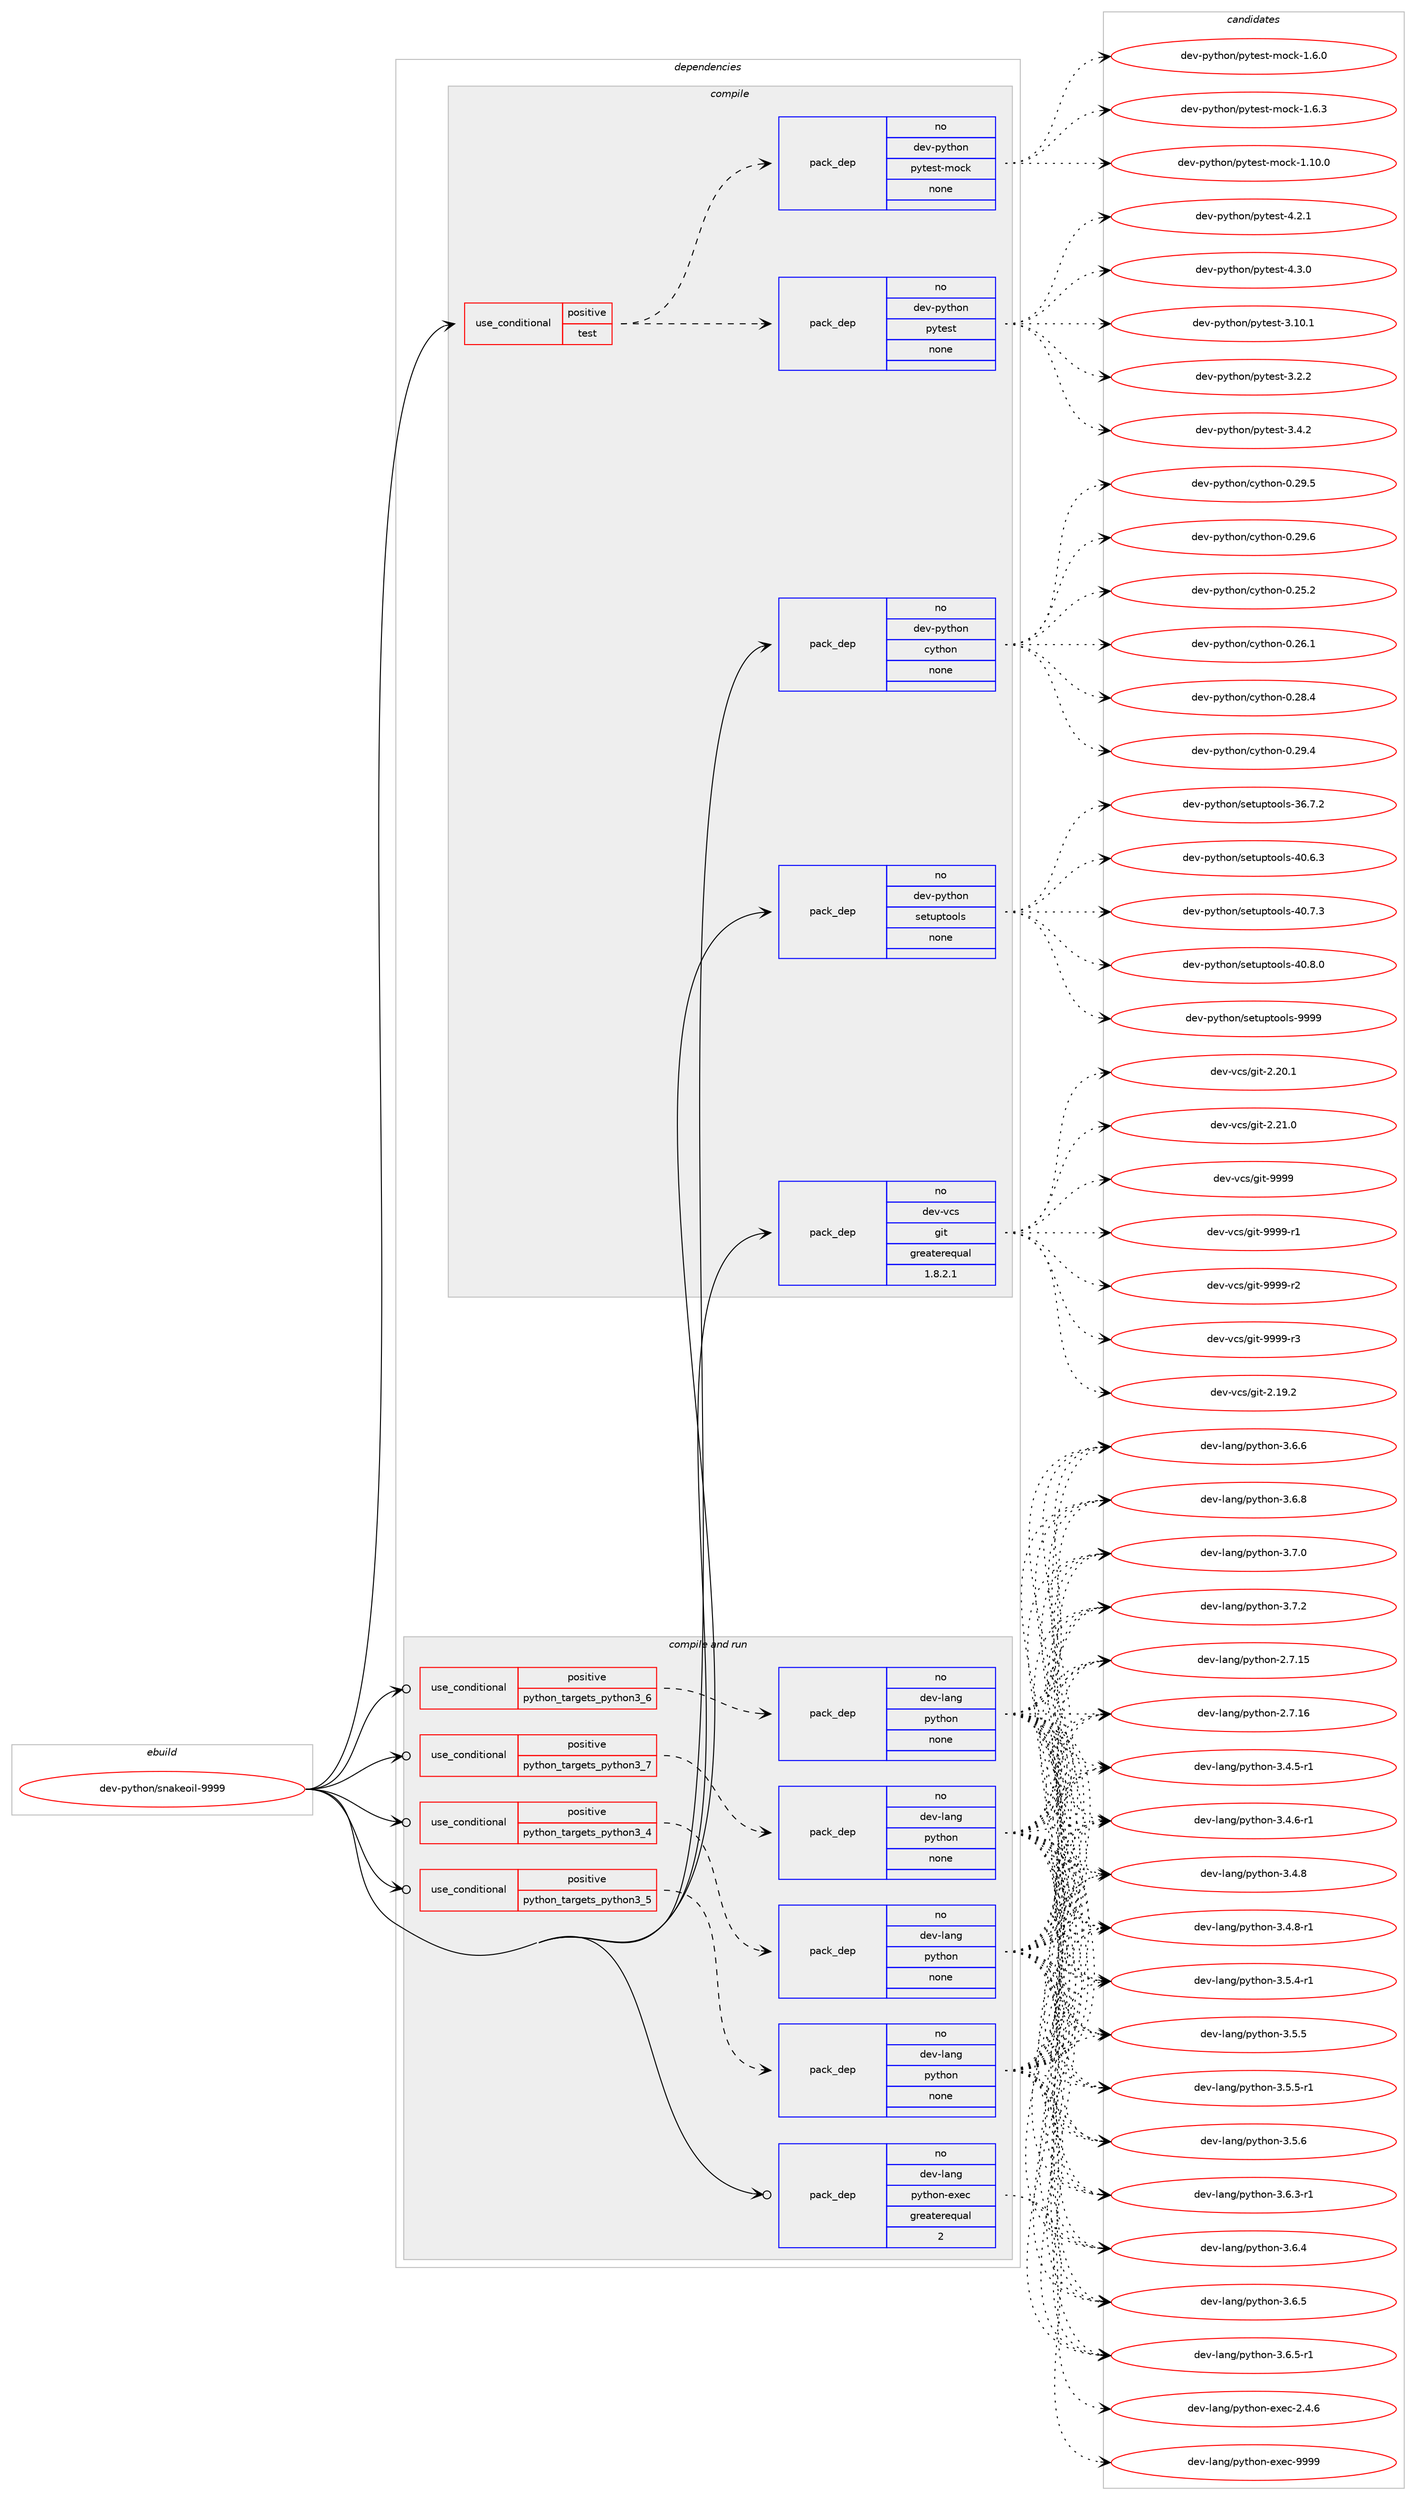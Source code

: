 digraph prolog {

# *************
# Graph options
# *************

newrank=true;
concentrate=true;
compound=true;
graph [rankdir=LR,fontname=Helvetica,fontsize=10,ranksep=1.5];#, ranksep=2.5, nodesep=0.2];
edge  [arrowhead=vee];
node  [fontname=Helvetica,fontsize=10];

# **********
# The ebuild
# **********

subgraph cluster_leftcol {
color=gray;
rank=same;
label=<<i>ebuild</i>>;
id [label="dev-python/snakeoil-9999", color=red, width=4, href="../dev-python/snakeoil-9999.svg"];
}

# ****************
# The dependencies
# ****************

subgraph cluster_midcol {
color=gray;
label=<<i>dependencies</i>>;
subgraph cluster_compile {
fillcolor="#eeeeee";
style=filled;
label=<<i>compile</i>>;
subgraph cond384721 {
dependency1441509 [label=<<TABLE BORDER="0" CELLBORDER="1" CELLSPACING="0" CELLPADDING="4"><TR><TD ROWSPAN="3" CELLPADDING="10">use_conditional</TD></TR><TR><TD>positive</TD></TR><TR><TD>test</TD></TR></TABLE>>, shape=none, color=red];
subgraph pack1033426 {
dependency1441510 [label=<<TABLE BORDER="0" CELLBORDER="1" CELLSPACING="0" CELLPADDING="4" WIDTH="220"><TR><TD ROWSPAN="6" CELLPADDING="30">pack_dep</TD></TR><TR><TD WIDTH="110">no</TD></TR><TR><TD>dev-python</TD></TR><TR><TD>pytest</TD></TR><TR><TD>none</TD></TR><TR><TD></TD></TR></TABLE>>, shape=none, color=blue];
}
dependency1441509:e -> dependency1441510:w [weight=20,style="dashed",arrowhead="vee"];
subgraph pack1033427 {
dependency1441511 [label=<<TABLE BORDER="0" CELLBORDER="1" CELLSPACING="0" CELLPADDING="4" WIDTH="220"><TR><TD ROWSPAN="6" CELLPADDING="30">pack_dep</TD></TR><TR><TD WIDTH="110">no</TD></TR><TR><TD>dev-python</TD></TR><TR><TD>pytest-mock</TD></TR><TR><TD>none</TD></TR><TR><TD></TD></TR></TABLE>>, shape=none, color=blue];
}
dependency1441509:e -> dependency1441511:w [weight=20,style="dashed",arrowhead="vee"];
}
id:e -> dependency1441509:w [weight=20,style="solid",arrowhead="vee"];
subgraph pack1033428 {
dependency1441512 [label=<<TABLE BORDER="0" CELLBORDER="1" CELLSPACING="0" CELLPADDING="4" WIDTH="220"><TR><TD ROWSPAN="6" CELLPADDING="30">pack_dep</TD></TR><TR><TD WIDTH="110">no</TD></TR><TR><TD>dev-python</TD></TR><TR><TD>cython</TD></TR><TR><TD>none</TD></TR><TR><TD></TD></TR></TABLE>>, shape=none, color=blue];
}
id:e -> dependency1441512:w [weight=20,style="solid",arrowhead="vee"];
subgraph pack1033429 {
dependency1441513 [label=<<TABLE BORDER="0" CELLBORDER="1" CELLSPACING="0" CELLPADDING="4" WIDTH="220"><TR><TD ROWSPAN="6" CELLPADDING="30">pack_dep</TD></TR><TR><TD WIDTH="110">no</TD></TR><TR><TD>dev-python</TD></TR><TR><TD>setuptools</TD></TR><TR><TD>none</TD></TR><TR><TD></TD></TR></TABLE>>, shape=none, color=blue];
}
id:e -> dependency1441513:w [weight=20,style="solid",arrowhead="vee"];
subgraph pack1033430 {
dependency1441514 [label=<<TABLE BORDER="0" CELLBORDER="1" CELLSPACING="0" CELLPADDING="4" WIDTH="220"><TR><TD ROWSPAN="6" CELLPADDING="30">pack_dep</TD></TR><TR><TD WIDTH="110">no</TD></TR><TR><TD>dev-vcs</TD></TR><TR><TD>git</TD></TR><TR><TD>greaterequal</TD></TR><TR><TD>1.8.2.1</TD></TR></TABLE>>, shape=none, color=blue];
}
id:e -> dependency1441514:w [weight=20,style="solid",arrowhead="vee"];
}
subgraph cluster_compileandrun {
fillcolor="#eeeeee";
style=filled;
label=<<i>compile and run</i>>;
subgraph cond384722 {
dependency1441515 [label=<<TABLE BORDER="0" CELLBORDER="1" CELLSPACING="0" CELLPADDING="4"><TR><TD ROWSPAN="3" CELLPADDING="10">use_conditional</TD></TR><TR><TD>positive</TD></TR><TR><TD>python_targets_python3_4</TD></TR></TABLE>>, shape=none, color=red];
subgraph pack1033431 {
dependency1441516 [label=<<TABLE BORDER="0" CELLBORDER="1" CELLSPACING="0" CELLPADDING="4" WIDTH="220"><TR><TD ROWSPAN="6" CELLPADDING="30">pack_dep</TD></TR><TR><TD WIDTH="110">no</TD></TR><TR><TD>dev-lang</TD></TR><TR><TD>python</TD></TR><TR><TD>none</TD></TR><TR><TD></TD></TR></TABLE>>, shape=none, color=blue];
}
dependency1441515:e -> dependency1441516:w [weight=20,style="dashed",arrowhead="vee"];
}
id:e -> dependency1441515:w [weight=20,style="solid",arrowhead="odotvee"];
subgraph cond384723 {
dependency1441517 [label=<<TABLE BORDER="0" CELLBORDER="1" CELLSPACING="0" CELLPADDING="4"><TR><TD ROWSPAN="3" CELLPADDING="10">use_conditional</TD></TR><TR><TD>positive</TD></TR><TR><TD>python_targets_python3_5</TD></TR></TABLE>>, shape=none, color=red];
subgraph pack1033432 {
dependency1441518 [label=<<TABLE BORDER="0" CELLBORDER="1" CELLSPACING="0" CELLPADDING="4" WIDTH="220"><TR><TD ROWSPAN="6" CELLPADDING="30">pack_dep</TD></TR><TR><TD WIDTH="110">no</TD></TR><TR><TD>dev-lang</TD></TR><TR><TD>python</TD></TR><TR><TD>none</TD></TR><TR><TD></TD></TR></TABLE>>, shape=none, color=blue];
}
dependency1441517:e -> dependency1441518:w [weight=20,style="dashed",arrowhead="vee"];
}
id:e -> dependency1441517:w [weight=20,style="solid",arrowhead="odotvee"];
subgraph cond384724 {
dependency1441519 [label=<<TABLE BORDER="0" CELLBORDER="1" CELLSPACING="0" CELLPADDING="4"><TR><TD ROWSPAN="3" CELLPADDING="10">use_conditional</TD></TR><TR><TD>positive</TD></TR><TR><TD>python_targets_python3_6</TD></TR></TABLE>>, shape=none, color=red];
subgraph pack1033433 {
dependency1441520 [label=<<TABLE BORDER="0" CELLBORDER="1" CELLSPACING="0" CELLPADDING="4" WIDTH="220"><TR><TD ROWSPAN="6" CELLPADDING="30">pack_dep</TD></TR><TR><TD WIDTH="110">no</TD></TR><TR><TD>dev-lang</TD></TR><TR><TD>python</TD></TR><TR><TD>none</TD></TR><TR><TD></TD></TR></TABLE>>, shape=none, color=blue];
}
dependency1441519:e -> dependency1441520:w [weight=20,style="dashed",arrowhead="vee"];
}
id:e -> dependency1441519:w [weight=20,style="solid",arrowhead="odotvee"];
subgraph cond384725 {
dependency1441521 [label=<<TABLE BORDER="0" CELLBORDER="1" CELLSPACING="0" CELLPADDING="4"><TR><TD ROWSPAN="3" CELLPADDING="10">use_conditional</TD></TR><TR><TD>positive</TD></TR><TR><TD>python_targets_python3_7</TD></TR></TABLE>>, shape=none, color=red];
subgraph pack1033434 {
dependency1441522 [label=<<TABLE BORDER="0" CELLBORDER="1" CELLSPACING="0" CELLPADDING="4" WIDTH="220"><TR><TD ROWSPAN="6" CELLPADDING="30">pack_dep</TD></TR><TR><TD WIDTH="110">no</TD></TR><TR><TD>dev-lang</TD></TR><TR><TD>python</TD></TR><TR><TD>none</TD></TR><TR><TD></TD></TR></TABLE>>, shape=none, color=blue];
}
dependency1441521:e -> dependency1441522:w [weight=20,style="dashed",arrowhead="vee"];
}
id:e -> dependency1441521:w [weight=20,style="solid",arrowhead="odotvee"];
subgraph pack1033435 {
dependency1441523 [label=<<TABLE BORDER="0" CELLBORDER="1" CELLSPACING="0" CELLPADDING="4" WIDTH="220"><TR><TD ROWSPAN="6" CELLPADDING="30">pack_dep</TD></TR><TR><TD WIDTH="110">no</TD></TR><TR><TD>dev-lang</TD></TR><TR><TD>python-exec</TD></TR><TR><TD>greaterequal</TD></TR><TR><TD>2</TD></TR></TABLE>>, shape=none, color=blue];
}
id:e -> dependency1441523:w [weight=20,style="solid",arrowhead="odotvee"];
}
subgraph cluster_run {
fillcolor="#eeeeee";
style=filled;
label=<<i>run</i>>;
}
}

# **************
# The candidates
# **************

subgraph cluster_choices {
rank=same;
color=gray;
label=<<i>candidates</i>>;

subgraph choice1033426 {
color=black;
nodesep=1;
choice100101118451121211161041111104711212111610111511645514649484649 [label="dev-python/pytest-3.10.1", color=red, width=4,href="../dev-python/pytest-3.10.1.svg"];
choice1001011184511212111610411111047112121116101115116455146504650 [label="dev-python/pytest-3.2.2", color=red, width=4,href="../dev-python/pytest-3.2.2.svg"];
choice1001011184511212111610411111047112121116101115116455146524650 [label="dev-python/pytest-3.4.2", color=red, width=4,href="../dev-python/pytest-3.4.2.svg"];
choice1001011184511212111610411111047112121116101115116455246504649 [label="dev-python/pytest-4.2.1", color=red, width=4,href="../dev-python/pytest-4.2.1.svg"];
choice1001011184511212111610411111047112121116101115116455246514648 [label="dev-python/pytest-4.3.0", color=red, width=4,href="../dev-python/pytest-4.3.0.svg"];
dependency1441510:e -> choice100101118451121211161041111104711212111610111511645514649484649:w [style=dotted,weight="100"];
dependency1441510:e -> choice1001011184511212111610411111047112121116101115116455146504650:w [style=dotted,weight="100"];
dependency1441510:e -> choice1001011184511212111610411111047112121116101115116455146524650:w [style=dotted,weight="100"];
dependency1441510:e -> choice1001011184511212111610411111047112121116101115116455246504649:w [style=dotted,weight="100"];
dependency1441510:e -> choice1001011184511212111610411111047112121116101115116455246514648:w [style=dotted,weight="100"];
}
subgraph choice1033427 {
color=black;
nodesep=1;
choice1001011184511212111610411111047112121116101115116451091119910745494649484648 [label="dev-python/pytest-mock-1.10.0", color=red, width=4,href="../dev-python/pytest-mock-1.10.0.svg"];
choice10010111845112121116104111110471121211161011151164510911199107454946544648 [label="dev-python/pytest-mock-1.6.0", color=red, width=4,href="../dev-python/pytest-mock-1.6.0.svg"];
choice10010111845112121116104111110471121211161011151164510911199107454946544651 [label="dev-python/pytest-mock-1.6.3", color=red, width=4,href="../dev-python/pytest-mock-1.6.3.svg"];
dependency1441511:e -> choice1001011184511212111610411111047112121116101115116451091119910745494649484648:w [style=dotted,weight="100"];
dependency1441511:e -> choice10010111845112121116104111110471121211161011151164510911199107454946544648:w [style=dotted,weight="100"];
dependency1441511:e -> choice10010111845112121116104111110471121211161011151164510911199107454946544651:w [style=dotted,weight="100"];
}
subgraph choice1033428 {
color=black;
nodesep=1;
choice10010111845112121116104111110479912111610411111045484650534650 [label="dev-python/cython-0.25.2", color=red, width=4,href="../dev-python/cython-0.25.2.svg"];
choice10010111845112121116104111110479912111610411111045484650544649 [label="dev-python/cython-0.26.1", color=red, width=4,href="../dev-python/cython-0.26.1.svg"];
choice10010111845112121116104111110479912111610411111045484650564652 [label="dev-python/cython-0.28.4", color=red, width=4,href="../dev-python/cython-0.28.4.svg"];
choice10010111845112121116104111110479912111610411111045484650574652 [label="dev-python/cython-0.29.4", color=red, width=4,href="../dev-python/cython-0.29.4.svg"];
choice10010111845112121116104111110479912111610411111045484650574653 [label="dev-python/cython-0.29.5", color=red, width=4,href="../dev-python/cython-0.29.5.svg"];
choice10010111845112121116104111110479912111610411111045484650574654 [label="dev-python/cython-0.29.6", color=red, width=4,href="../dev-python/cython-0.29.6.svg"];
dependency1441512:e -> choice10010111845112121116104111110479912111610411111045484650534650:w [style=dotted,weight="100"];
dependency1441512:e -> choice10010111845112121116104111110479912111610411111045484650544649:w [style=dotted,weight="100"];
dependency1441512:e -> choice10010111845112121116104111110479912111610411111045484650564652:w [style=dotted,weight="100"];
dependency1441512:e -> choice10010111845112121116104111110479912111610411111045484650574652:w [style=dotted,weight="100"];
dependency1441512:e -> choice10010111845112121116104111110479912111610411111045484650574653:w [style=dotted,weight="100"];
dependency1441512:e -> choice10010111845112121116104111110479912111610411111045484650574654:w [style=dotted,weight="100"];
}
subgraph choice1033429 {
color=black;
nodesep=1;
choice100101118451121211161041111104711510111611711211611111110811545515446554650 [label="dev-python/setuptools-36.7.2", color=red, width=4,href="../dev-python/setuptools-36.7.2.svg"];
choice100101118451121211161041111104711510111611711211611111110811545524846544651 [label="dev-python/setuptools-40.6.3", color=red, width=4,href="../dev-python/setuptools-40.6.3.svg"];
choice100101118451121211161041111104711510111611711211611111110811545524846554651 [label="dev-python/setuptools-40.7.3", color=red, width=4,href="../dev-python/setuptools-40.7.3.svg"];
choice100101118451121211161041111104711510111611711211611111110811545524846564648 [label="dev-python/setuptools-40.8.0", color=red, width=4,href="../dev-python/setuptools-40.8.0.svg"];
choice10010111845112121116104111110471151011161171121161111111081154557575757 [label="dev-python/setuptools-9999", color=red, width=4,href="../dev-python/setuptools-9999.svg"];
dependency1441513:e -> choice100101118451121211161041111104711510111611711211611111110811545515446554650:w [style=dotted,weight="100"];
dependency1441513:e -> choice100101118451121211161041111104711510111611711211611111110811545524846544651:w [style=dotted,weight="100"];
dependency1441513:e -> choice100101118451121211161041111104711510111611711211611111110811545524846554651:w [style=dotted,weight="100"];
dependency1441513:e -> choice100101118451121211161041111104711510111611711211611111110811545524846564648:w [style=dotted,weight="100"];
dependency1441513:e -> choice10010111845112121116104111110471151011161171121161111111081154557575757:w [style=dotted,weight="100"];
}
subgraph choice1033430 {
color=black;
nodesep=1;
choice10010111845118991154710310511645504649574650 [label="dev-vcs/git-2.19.2", color=red, width=4,href="../dev-vcs/git-2.19.2.svg"];
choice10010111845118991154710310511645504650484649 [label="dev-vcs/git-2.20.1", color=red, width=4,href="../dev-vcs/git-2.20.1.svg"];
choice10010111845118991154710310511645504650494648 [label="dev-vcs/git-2.21.0", color=red, width=4,href="../dev-vcs/git-2.21.0.svg"];
choice1001011184511899115471031051164557575757 [label="dev-vcs/git-9999", color=red, width=4,href="../dev-vcs/git-9999.svg"];
choice10010111845118991154710310511645575757574511449 [label="dev-vcs/git-9999-r1", color=red, width=4,href="../dev-vcs/git-9999-r1.svg"];
choice10010111845118991154710310511645575757574511450 [label="dev-vcs/git-9999-r2", color=red, width=4,href="../dev-vcs/git-9999-r2.svg"];
choice10010111845118991154710310511645575757574511451 [label="dev-vcs/git-9999-r3", color=red, width=4,href="../dev-vcs/git-9999-r3.svg"];
dependency1441514:e -> choice10010111845118991154710310511645504649574650:w [style=dotted,weight="100"];
dependency1441514:e -> choice10010111845118991154710310511645504650484649:w [style=dotted,weight="100"];
dependency1441514:e -> choice10010111845118991154710310511645504650494648:w [style=dotted,weight="100"];
dependency1441514:e -> choice1001011184511899115471031051164557575757:w [style=dotted,weight="100"];
dependency1441514:e -> choice10010111845118991154710310511645575757574511449:w [style=dotted,weight="100"];
dependency1441514:e -> choice10010111845118991154710310511645575757574511450:w [style=dotted,weight="100"];
dependency1441514:e -> choice10010111845118991154710310511645575757574511451:w [style=dotted,weight="100"];
}
subgraph choice1033431 {
color=black;
nodesep=1;
choice10010111845108971101034711212111610411111045504655464953 [label="dev-lang/python-2.7.15", color=red, width=4,href="../dev-lang/python-2.7.15.svg"];
choice10010111845108971101034711212111610411111045504655464954 [label="dev-lang/python-2.7.16", color=red, width=4,href="../dev-lang/python-2.7.16.svg"];
choice1001011184510897110103471121211161041111104551465246534511449 [label="dev-lang/python-3.4.5-r1", color=red, width=4,href="../dev-lang/python-3.4.5-r1.svg"];
choice1001011184510897110103471121211161041111104551465246544511449 [label="dev-lang/python-3.4.6-r1", color=red, width=4,href="../dev-lang/python-3.4.6-r1.svg"];
choice100101118451089711010347112121116104111110455146524656 [label="dev-lang/python-3.4.8", color=red, width=4,href="../dev-lang/python-3.4.8.svg"];
choice1001011184510897110103471121211161041111104551465246564511449 [label="dev-lang/python-3.4.8-r1", color=red, width=4,href="../dev-lang/python-3.4.8-r1.svg"];
choice1001011184510897110103471121211161041111104551465346524511449 [label="dev-lang/python-3.5.4-r1", color=red, width=4,href="../dev-lang/python-3.5.4-r1.svg"];
choice100101118451089711010347112121116104111110455146534653 [label="dev-lang/python-3.5.5", color=red, width=4,href="../dev-lang/python-3.5.5.svg"];
choice1001011184510897110103471121211161041111104551465346534511449 [label="dev-lang/python-3.5.5-r1", color=red, width=4,href="../dev-lang/python-3.5.5-r1.svg"];
choice100101118451089711010347112121116104111110455146534654 [label="dev-lang/python-3.5.6", color=red, width=4,href="../dev-lang/python-3.5.6.svg"];
choice1001011184510897110103471121211161041111104551465446514511449 [label="dev-lang/python-3.6.3-r1", color=red, width=4,href="../dev-lang/python-3.6.3-r1.svg"];
choice100101118451089711010347112121116104111110455146544652 [label="dev-lang/python-3.6.4", color=red, width=4,href="../dev-lang/python-3.6.4.svg"];
choice100101118451089711010347112121116104111110455146544653 [label="dev-lang/python-3.6.5", color=red, width=4,href="../dev-lang/python-3.6.5.svg"];
choice1001011184510897110103471121211161041111104551465446534511449 [label="dev-lang/python-3.6.5-r1", color=red, width=4,href="../dev-lang/python-3.6.5-r1.svg"];
choice100101118451089711010347112121116104111110455146544654 [label="dev-lang/python-3.6.6", color=red, width=4,href="../dev-lang/python-3.6.6.svg"];
choice100101118451089711010347112121116104111110455146544656 [label="dev-lang/python-3.6.8", color=red, width=4,href="../dev-lang/python-3.6.8.svg"];
choice100101118451089711010347112121116104111110455146554648 [label="dev-lang/python-3.7.0", color=red, width=4,href="../dev-lang/python-3.7.0.svg"];
choice100101118451089711010347112121116104111110455146554650 [label="dev-lang/python-3.7.2", color=red, width=4,href="../dev-lang/python-3.7.2.svg"];
dependency1441516:e -> choice10010111845108971101034711212111610411111045504655464953:w [style=dotted,weight="100"];
dependency1441516:e -> choice10010111845108971101034711212111610411111045504655464954:w [style=dotted,weight="100"];
dependency1441516:e -> choice1001011184510897110103471121211161041111104551465246534511449:w [style=dotted,weight="100"];
dependency1441516:e -> choice1001011184510897110103471121211161041111104551465246544511449:w [style=dotted,weight="100"];
dependency1441516:e -> choice100101118451089711010347112121116104111110455146524656:w [style=dotted,weight="100"];
dependency1441516:e -> choice1001011184510897110103471121211161041111104551465246564511449:w [style=dotted,weight="100"];
dependency1441516:e -> choice1001011184510897110103471121211161041111104551465346524511449:w [style=dotted,weight="100"];
dependency1441516:e -> choice100101118451089711010347112121116104111110455146534653:w [style=dotted,weight="100"];
dependency1441516:e -> choice1001011184510897110103471121211161041111104551465346534511449:w [style=dotted,weight="100"];
dependency1441516:e -> choice100101118451089711010347112121116104111110455146534654:w [style=dotted,weight="100"];
dependency1441516:e -> choice1001011184510897110103471121211161041111104551465446514511449:w [style=dotted,weight="100"];
dependency1441516:e -> choice100101118451089711010347112121116104111110455146544652:w [style=dotted,weight="100"];
dependency1441516:e -> choice100101118451089711010347112121116104111110455146544653:w [style=dotted,weight="100"];
dependency1441516:e -> choice1001011184510897110103471121211161041111104551465446534511449:w [style=dotted,weight="100"];
dependency1441516:e -> choice100101118451089711010347112121116104111110455146544654:w [style=dotted,weight="100"];
dependency1441516:e -> choice100101118451089711010347112121116104111110455146544656:w [style=dotted,weight="100"];
dependency1441516:e -> choice100101118451089711010347112121116104111110455146554648:w [style=dotted,weight="100"];
dependency1441516:e -> choice100101118451089711010347112121116104111110455146554650:w [style=dotted,weight="100"];
}
subgraph choice1033432 {
color=black;
nodesep=1;
choice10010111845108971101034711212111610411111045504655464953 [label="dev-lang/python-2.7.15", color=red, width=4,href="../dev-lang/python-2.7.15.svg"];
choice10010111845108971101034711212111610411111045504655464954 [label="dev-lang/python-2.7.16", color=red, width=4,href="../dev-lang/python-2.7.16.svg"];
choice1001011184510897110103471121211161041111104551465246534511449 [label="dev-lang/python-3.4.5-r1", color=red, width=4,href="../dev-lang/python-3.4.5-r1.svg"];
choice1001011184510897110103471121211161041111104551465246544511449 [label="dev-lang/python-3.4.6-r1", color=red, width=4,href="../dev-lang/python-3.4.6-r1.svg"];
choice100101118451089711010347112121116104111110455146524656 [label="dev-lang/python-3.4.8", color=red, width=4,href="../dev-lang/python-3.4.8.svg"];
choice1001011184510897110103471121211161041111104551465246564511449 [label="dev-lang/python-3.4.8-r1", color=red, width=4,href="../dev-lang/python-3.4.8-r1.svg"];
choice1001011184510897110103471121211161041111104551465346524511449 [label="dev-lang/python-3.5.4-r1", color=red, width=4,href="../dev-lang/python-3.5.4-r1.svg"];
choice100101118451089711010347112121116104111110455146534653 [label="dev-lang/python-3.5.5", color=red, width=4,href="../dev-lang/python-3.5.5.svg"];
choice1001011184510897110103471121211161041111104551465346534511449 [label="dev-lang/python-3.5.5-r1", color=red, width=4,href="../dev-lang/python-3.5.5-r1.svg"];
choice100101118451089711010347112121116104111110455146534654 [label="dev-lang/python-3.5.6", color=red, width=4,href="../dev-lang/python-3.5.6.svg"];
choice1001011184510897110103471121211161041111104551465446514511449 [label="dev-lang/python-3.6.3-r1", color=red, width=4,href="../dev-lang/python-3.6.3-r1.svg"];
choice100101118451089711010347112121116104111110455146544652 [label="dev-lang/python-3.6.4", color=red, width=4,href="../dev-lang/python-3.6.4.svg"];
choice100101118451089711010347112121116104111110455146544653 [label="dev-lang/python-3.6.5", color=red, width=4,href="../dev-lang/python-3.6.5.svg"];
choice1001011184510897110103471121211161041111104551465446534511449 [label="dev-lang/python-3.6.5-r1", color=red, width=4,href="../dev-lang/python-3.6.5-r1.svg"];
choice100101118451089711010347112121116104111110455146544654 [label="dev-lang/python-3.6.6", color=red, width=4,href="../dev-lang/python-3.6.6.svg"];
choice100101118451089711010347112121116104111110455146544656 [label="dev-lang/python-3.6.8", color=red, width=4,href="../dev-lang/python-3.6.8.svg"];
choice100101118451089711010347112121116104111110455146554648 [label="dev-lang/python-3.7.0", color=red, width=4,href="../dev-lang/python-3.7.0.svg"];
choice100101118451089711010347112121116104111110455146554650 [label="dev-lang/python-3.7.2", color=red, width=4,href="../dev-lang/python-3.7.2.svg"];
dependency1441518:e -> choice10010111845108971101034711212111610411111045504655464953:w [style=dotted,weight="100"];
dependency1441518:e -> choice10010111845108971101034711212111610411111045504655464954:w [style=dotted,weight="100"];
dependency1441518:e -> choice1001011184510897110103471121211161041111104551465246534511449:w [style=dotted,weight="100"];
dependency1441518:e -> choice1001011184510897110103471121211161041111104551465246544511449:w [style=dotted,weight="100"];
dependency1441518:e -> choice100101118451089711010347112121116104111110455146524656:w [style=dotted,weight="100"];
dependency1441518:e -> choice1001011184510897110103471121211161041111104551465246564511449:w [style=dotted,weight="100"];
dependency1441518:e -> choice1001011184510897110103471121211161041111104551465346524511449:w [style=dotted,weight="100"];
dependency1441518:e -> choice100101118451089711010347112121116104111110455146534653:w [style=dotted,weight="100"];
dependency1441518:e -> choice1001011184510897110103471121211161041111104551465346534511449:w [style=dotted,weight="100"];
dependency1441518:e -> choice100101118451089711010347112121116104111110455146534654:w [style=dotted,weight="100"];
dependency1441518:e -> choice1001011184510897110103471121211161041111104551465446514511449:w [style=dotted,weight="100"];
dependency1441518:e -> choice100101118451089711010347112121116104111110455146544652:w [style=dotted,weight="100"];
dependency1441518:e -> choice100101118451089711010347112121116104111110455146544653:w [style=dotted,weight="100"];
dependency1441518:e -> choice1001011184510897110103471121211161041111104551465446534511449:w [style=dotted,weight="100"];
dependency1441518:e -> choice100101118451089711010347112121116104111110455146544654:w [style=dotted,weight="100"];
dependency1441518:e -> choice100101118451089711010347112121116104111110455146544656:w [style=dotted,weight="100"];
dependency1441518:e -> choice100101118451089711010347112121116104111110455146554648:w [style=dotted,weight="100"];
dependency1441518:e -> choice100101118451089711010347112121116104111110455146554650:w [style=dotted,weight="100"];
}
subgraph choice1033433 {
color=black;
nodesep=1;
choice10010111845108971101034711212111610411111045504655464953 [label="dev-lang/python-2.7.15", color=red, width=4,href="../dev-lang/python-2.7.15.svg"];
choice10010111845108971101034711212111610411111045504655464954 [label="dev-lang/python-2.7.16", color=red, width=4,href="../dev-lang/python-2.7.16.svg"];
choice1001011184510897110103471121211161041111104551465246534511449 [label="dev-lang/python-3.4.5-r1", color=red, width=4,href="../dev-lang/python-3.4.5-r1.svg"];
choice1001011184510897110103471121211161041111104551465246544511449 [label="dev-lang/python-3.4.6-r1", color=red, width=4,href="../dev-lang/python-3.4.6-r1.svg"];
choice100101118451089711010347112121116104111110455146524656 [label="dev-lang/python-3.4.8", color=red, width=4,href="../dev-lang/python-3.4.8.svg"];
choice1001011184510897110103471121211161041111104551465246564511449 [label="dev-lang/python-3.4.8-r1", color=red, width=4,href="../dev-lang/python-3.4.8-r1.svg"];
choice1001011184510897110103471121211161041111104551465346524511449 [label="dev-lang/python-3.5.4-r1", color=red, width=4,href="../dev-lang/python-3.5.4-r1.svg"];
choice100101118451089711010347112121116104111110455146534653 [label="dev-lang/python-3.5.5", color=red, width=4,href="../dev-lang/python-3.5.5.svg"];
choice1001011184510897110103471121211161041111104551465346534511449 [label="dev-lang/python-3.5.5-r1", color=red, width=4,href="../dev-lang/python-3.5.5-r1.svg"];
choice100101118451089711010347112121116104111110455146534654 [label="dev-lang/python-3.5.6", color=red, width=4,href="../dev-lang/python-3.5.6.svg"];
choice1001011184510897110103471121211161041111104551465446514511449 [label="dev-lang/python-3.6.3-r1", color=red, width=4,href="../dev-lang/python-3.6.3-r1.svg"];
choice100101118451089711010347112121116104111110455146544652 [label="dev-lang/python-3.6.4", color=red, width=4,href="../dev-lang/python-3.6.4.svg"];
choice100101118451089711010347112121116104111110455146544653 [label="dev-lang/python-3.6.5", color=red, width=4,href="../dev-lang/python-3.6.5.svg"];
choice1001011184510897110103471121211161041111104551465446534511449 [label="dev-lang/python-3.6.5-r1", color=red, width=4,href="../dev-lang/python-3.6.5-r1.svg"];
choice100101118451089711010347112121116104111110455146544654 [label="dev-lang/python-3.6.6", color=red, width=4,href="../dev-lang/python-3.6.6.svg"];
choice100101118451089711010347112121116104111110455146544656 [label="dev-lang/python-3.6.8", color=red, width=4,href="../dev-lang/python-3.6.8.svg"];
choice100101118451089711010347112121116104111110455146554648 [label="dev-lang/python-3.7.0", color=red, width=4,href="../dev-lang/python-3.7.0.svg"];
choice100101118451089711010347112121116104111110455146554650 [label="dev-lang/python-3.7.2", color=red, width=4,href="../dev-lang/python-3.7.2.svg"];
dependency1441520:e -> choice10010111845108971101034711212111610411111045504655464953:w [style=dotted,weight="100"];
dependency1441520:e -> choice10010111845108971101034711212111610411111045504655464954:w [style=dotted,weight="100"];
dependency1441520:e -> choice1001011184510897110103471121211161041111104551465246534511449:w [style=dotted,weight="100"];
dependency1441520:e -> choice1001011184510897110103471121211161041111104551465246544511449:w [style=dotted,weight="100"];
dependency1441520:e -> choice100101118451089711010347112121116104111110455146524656:w [style=dotted,weight="100"];
dependency1441520:e -> choice1001011184510897110103471121211161041111104551465246564511449:w [style=dotted,weight="100"];
dependency1441520:e -> choice1001011184510897110103471121211161041111104551465346524511449:w [style=dotted,weight="100"];
dependency1441520:e -> choice100101118451089711010347112121116104111110455146534653:w [style=dotted,weight="100"];
dependency1441520:e -> choice1001011184510897110103471121211161041111104551465346534511449:w [style=dotted,weight="100"];
dependency1441520:e -> choice100101118451089711010347112121116104111110455146534654:w [style=dotted,weight="100"];
dependency1441520:e -> choice1001011184510897110103471121211161041111104551465446514511449:w [style=dotted,weight="100"];
dependency1441520:e -> choice100101118451089711010347112121116104111110455146544652:w [style=dotted,weight="100"];
dependency1441520:e -> choice100101118451089711010347112121116104111110455146544653:w [style=dotted,weight="100"];
dependency1441520:e -> choice1001011184510897110103471121211161041111104551465446534511449:w [style=dotted,weight="100"];
dependency1441520:e -> choice100101118451089711010347112121116104111110455146544654:w [style=dotted,weight="100"];
dependency1441520:e -> choice100101118451089711010347112121116104111110455146544656:w [style=dotted,weight="100"];
dependency1441520:e -> choice100101118451089711010347112121116104111110455146554648:w [style=dotted,weight="100"];
dependency1441520:e -> choice100101118451089711010347112121116104111110455146554650:w [style=dotted,weight="100"];
}
subgraph choice1033434 {
color=black;
nodesep=1;
choice10010111845108971101034711212111610411111045504655464953 [label="dev-lang/python-2.7.15", color=red, width=4,href="../dev-lang/python-2.7.15.svg"];
choice10010111845108971101034711212111610411111045504655464954 [label="dev-lang/python-2.7.16", color=red, width=4,href="../dev-lang/python-2.7.16.svg"];
choice1001011184510897110103471121211161041111104551465246534511449 [label="dev-lang/python-3.4.5-r1", color=red, width=4,href="../dev-lang/python-3.4.5-r1.svg"];
choice1001011184510897110103471121211161041111104551465246544511449 [label="dev-lang/python-3.4.6-r1", color=red, width=4,href="../dev-lang/python-3.4.6-r1.svg"];
choice100101118451089711010347112121116104111110455146524656 [label="dev-lang/python-3.4.8", color=red, width=4,href="../dev-lang/python-3.4.8.svg"];
choice1001011184510897110103471121211161041111104551465246564511449 [label="dev-lang/python-3.4.8-r1", color=red, width=4,href="../dev-lang/python-3.4.8-r1.svg"];
choice1001011184510897110103471121211161041111104551465346524511449 [label="dev-lang/python-3.5.4-r1", color=red, width=4,href="../dev-lang/python-3.5.4-r1.svg"];
choice100101118451089711010347112121116104111110455146534653 [label="dev-lang/python-3.5.5", color=red, width=4,href="../dev-lang/python-3.5.5.svg"];
choice1001011184510897110103471121211161041111104551465346534511449 [label="dev-lang/python-3.5.5-r1", color=red, width=4,href="../dev-lang/python-3.5.5-r1.svg"];
choice100101118451089711010347112121116104111110455146534654 [label="dev-lang/python-3.5.6", color=red, width=4,href="../dev-lang/python-3.5.6.svg"];
choice1001011184510897110103471121211161041111104551465446514511449 [label="dev-lang/python-3.6.3-r1", color=red, width=4,href="../dev-lang/python-3.6.3-r1.svg"];
choice100101118451089711010347112121116104111110455146544652 [label="dev-lang/python-3.6.4", color=red, width=4,href="../dev-lang/python-3.6.4.svg"];
choice100101118451089711010347112121116104111110455146544653 [label="dev-lang/python-3.6.5", color=red, width=4,href="../dev-lang/python-3.6.5.svg"];
choice1001011184510897110103471121211161041111104551465446534511449 [label="dev-lang/python-3.6.5-r1", color=red, width=4,href="../dev-lang/python-3.6.5-r1.svg"];
choice100101118451089711010347112121116104111110455146544654 [label="dev-lang/python-3.6.6", color=red, width=4,href="../dev-lang/python-3.6.6.svg"];
choice100101118451089711010347112121116104111110455146544656 [label="dev-lang/python-3.6.8", color=red, width=4,href="../dev-lang/python-3.6.8.svg"];
choice100101118451089711010347112121116104111110455146554648 [label="dev-lang/python-3.7.0", color=red, width=4,href="../dev-lang/python-3.7.0.svg"];
choice100101118451089711010347112121116104111110455146554650 [label="dev-lang/python-3.7.2", color=red, width=4,href="../dev-lang/python-3.7.2.svg"];
dependency1441522:e -> choice10010111845108971101034711212111610411111045504655464953:w [style=dotted,weight="100"];
dependency1441522:e -> choice10010111845108971101034711212111610411111045504655464954:w [style=dotted,weight="100"];
dependency1441522:e -> choice1001011184510897110103471121211161041111104551465246534511449:w [style=dotted,weight="100"];
dependency1441522:e -> choice1001011184510897110103471121211161041111104551465246544511449:w [style=dotted,weight="100"];
dependency1441522:e -> choice100101118451089711010347112121116104111110455146524656:w [style=dotted,weight="100"];
dependency1441522:e -> choice1001011184510897110103471121211161041111104551465246564511449:w [style=dotted,weight="100"];
dependency1441522:e -> choice1001011184510897110103471121211161041111104551465346524511449:w [style=dotted,weight="100"];
dependency1441522:e -> choice100101118451089711010347112121116104111110455146534653:w [style=dotted,weight="100"];
dependency1441522:e -> choice1001011184510897110103471121211161041111104551465346534511449:w [style=dotted,weight="100"];
dependency1441522:e -> choice100101118451089711010347112121116104111110455146534654:w [style=dotted,weight="100"];
dependency1441522:e -> choice1001011184510897110103471121211161041111104551465446514511449:w [style=dotted,weight="100"];
dependency1441522:e -> choice100101118451089711010347112121116104111110455146544652:w [style=dotted,weight="100"];
dependency1441522:e -> choice100101118451089711010347112121116104111110455146544653:w [style=dotted,weight="100"];
dependency1441522:e -> choice1001011184510897110103471121211161041111104551465446534511449:w [style=dotted,weight="100"];
dependency1441522:e -> choice100101118451089711010347112121116104111110455146544654:w [style=dotted,weight="100"];
dependency1441522:e -> choice100101118451089711010347112121116104111110455146544656:w [style=dotted,weight="100"];
dependency1441522:e -> choice100101118451089711010347112121116104111110455146554648:w [style=dotted,weight="100"];
dependency1441522:e -> choice100101118451089711010347112121116104111110455146554650:w [style=dotted,weight="100"];
}
subgraph choice1033435 {
color=black;
nodesep=1;
choice1001011184510897110103471121211161041111104510112010199455046524654 [label="dev-lang/python-exec-2.4.6", color=red, width=4,href="../dev-lang/python-exec-2.4.6.svg"];
choice10010111845108971101034711212111610411111045101120101994557575757 [label="dev-lang/python-exec-9999", color=red, width=4,href="../dev-lang/python-exec-9999.svg"];
dependency1441523:e -> choice1001011184510897110103471121211161041111104510112010199455046524654:w [style=dotted,weight="100"];
dependency1441523:e -> choice10010111845108971101034711212111610411111045101120101994557575757:w [style=dotted,weight="100"];
}
}

}
